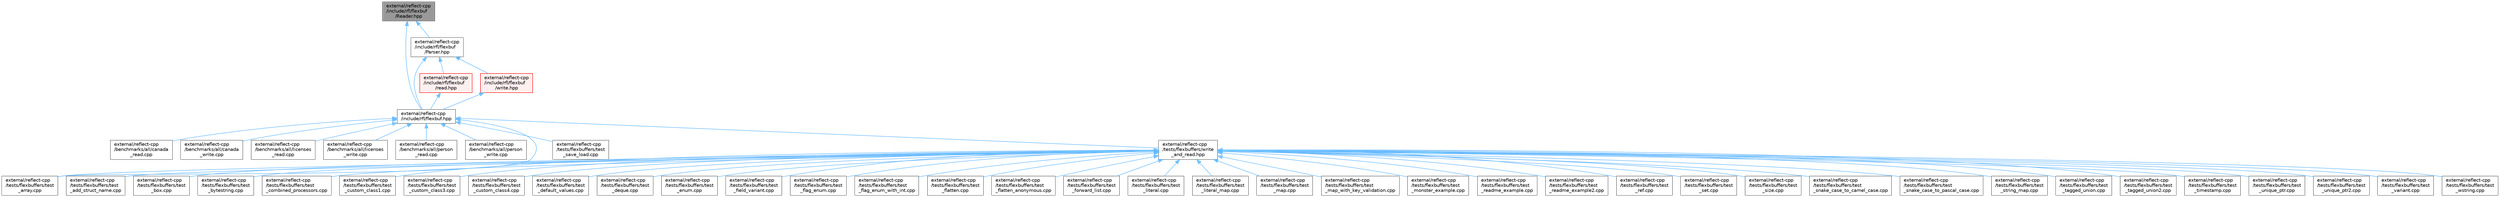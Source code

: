 digraph "external/reflect-cpp/include/rfl/flexbuf/Reader.hpp"
{
 // LATEX_PDF_SIZE
  bgcolor="transparent";
  edge [fontname=Helvetica,fontsize=10,labelfontname=Helvetica,labelfontsize=10];
  node [fontname=Helvetica,fontsize=10,shape=box,height=0.2,width=0.4];
  Node1 [id="Node000001",label="external/reflect-cpp\l/include/rfl/flexbuf\l/Reader.hpp",height=0.2,width=0.4,color="gray40", fillcolor="grey60", style="filled", fontcolor="black",tooltip=" "];
  Node1 -> Node2 [id="edge54_Node000001_Node000002",dir="back",color="steelblue1",style="solid",tooltip=" "];
  Node2 [id="Node000002",label="external/reflect-cpp\l/include/rfl/flexbuf.hpp",height=0.2,width=0.4,color="grey40", fillcolor="white", style="filled",URL="$flexbuf_8hpp.html",tooltip=" "];
  Node2 -> Node3 [id="edge55_Node000002_Node000003",dir="back",color="steelblue1",style="solid",tooltip=" "];
  Node3 [id="Node000003",label="external/reflect-cpp\l/benchmarks/all/canada\l_read.cpp",height=0.2,width=0.4,color="grey40", fillcolor="white", style="filled",URL="$canada__read_8cpp.html",tooltip=" "];
  Node2 -> Node4 [id="edge56_Node000002_Node000004",dir="back",color="steelblue1",style="solid",tooltip=" "];
  Node4 [id="Node000004",label="external/reflect-cpp\l/benchmarks/all/canada\l_write.cpp",height=0.2,width=0.4,color="grey40", fillcolor="white", style="filled",URL="$canada__write_8cpp.html",tooltip=" "];
  Node2 -> Node5 [id="edge57_Node000002_Node000005",dir="back",color="steelblue1",style="solid",tooltip=" "];
  Node5 [id="Node000005",label="external/reflect-cpp\l/benchmarks/all/licenses\l_read.cpp",height=0.2,width=0.4,color="grey40", fillcolor="white", style="filled",URL="$licenses__read_8cpp.html",tooltip=" "];
  Node2 -> Node6 [id="edge58_Node000002_Node000006",dir="back",color="steelblue1",style="solid",tooltip=" "];
  Node6 [id="Node000006",label="external/reflect-cpp\l/benchmarks/all/licenses\l_write.cpp",height=0.2,width=0.4,color="grey40", fillcolor="white", style="filled",URL="$licenses__write_8cpp.html",tooltip=" "];
  Node2 -> Node7 [id="edge59_Node000002_Node000007",dir="back",color="steelblue1",style="solid",tooltip=" "];
  Node7 [id="Node000007",label="external/reflect-cpp\l/benchmarks/all/person\l_read.cpp",height=0.2,width=0.4,color="grey40", fillcolor="white", style="filled",URL="$person__read_8cpp.html",tooltip=" "];
  Node2 -> Node8 [id="edge60_Node000002_Node000008",dir="back",color="steelblue1",style="solid",tooltip=" "];
  Node8 [id="Node000008",label="external/reflect-cpp\l/benchmarks/all/person\l_write.cpp",height=0.2,width=0.4,color="grey40", fillcolor="white", style="filled",URL="$person__write_8cpp.html",tooltip=" "];
  Node2 -> Node9 [id="edge61_Node000002_Node000009",dir="back",color="steelblue1",style="solid",tooltip=" "];
  Node9 [id="Node000009",label="external/reflect-cpp\l/tests/flexbuffers/test\l_array.cpp",height=0.2,width=0.4,color="grey40", fillcolor="white", style="filled",URL="$flexbuffers_2test__array_8cpp.html",tooltip=" "];
  Node2 -> Node10 [id="edge62_Node000002_Node000010",dir="back",color="steelblue1",style="solid",tooltip=" "];
  Node10 [id="Node000010",label="external/reflect-cpp\l/tests/flexbuffers/test\l_save_load.cpp",height=0.2,width=0.4,color="grey40", fillcolor="white", style="filled",URL="$flexbuffers_2test__save__load_8cpp.html",tooltip=" "];
  Node2 -> Node11 [id="edge63_Node000002_Node000011",dir="back",color="steelblue1",style="solid",tooltip=" "];
  Node11 [id="Node000011",label="external/reflect-cpp\l/tests/flexbuffers/write\l_and_read.hpp",height=0.2,width=0.4,color="grey40", fillcolor="white", style="filled",URL="$flexbuffers_2write__and__read_8hpp.html",tooltip=" "];
  Node11 -> Node12 [id="edge64_Node000011_Node000012",dir="back",color="steelblue1",style="solid",tooltip=" "];
  Node12 [id="Node000012",label="external/reflect-cpp\l/tests/flexbuffers/test\l_add_struct_name.cpp",height=0.2,width=0.4,color="grey40", fillcolor="white", style="filled",URL="$flexbuffers_2test__add__struct__name_8cpp.html",tooltip=" "];
  Node11 -> Node9 [id="edge65_Node000011_Node000009",dir="back",color="steelblue1",style="solid",tooltip=" "];
  Node11 -> Node13 [id="edge66_Node000011_Node000013",dir="back",color="steelblue1",style="solid",tooltip=" "];
  Node13 [id="Node000013",label="external/reflect-cpp\l/tests/flexbuffers/test\l_box.cpp",height=0.2,width=0.4,color="grey40", fillcolor="white", style="filled",URL="$flexbuffers_2test__box_8cpp.html",tooltip=" "];
  Node11 -> Node14 [id="edge67_Node000011_Node000014",dir="back",color="steelblue1",style="solid",tooltip=" "];
  Node14 [id="Node000014",label="external/reflect-cpp\l/tests/flexbuffers/test\l_bytestring.cpp",height=0.2,width=0.4,color="grey40", fillcolor="white", style="filled",URL="$flexbuffers_2test__bytestring_8cpp.html",tooltip=" "];
  Node11 -> Node15 [id="edge68_Node000011_Node000015",dir="back",color="steelblue1",style="solid",tooltip=" "];
  Node15 [id="Node000015",label="external/reflect-cpp\l/tests/flexbuffers/test\l_combined_processors.cpp",height=0.2,width=0.4,color="grey40", fillcolor="white", style="filled",URL="$flexbuffers_2test__combined__processors_8cpp.html",tooltip=" "];
  Node11 -> Node16 [id="edge69_Node000011_Node000016",dir="back",color="steelblue1",style="solid",tooltip=" "];
  Node16 [id="Node000016",label="external/reflect-cpp\l/tests/flexbuffers/test\l_custom_class1.cpp",height=0.2,width=0.4,color="grey40", fillcolor="white", style="filled",URL="$flexbuffers_2test__custom__class1_8cpp.html",tooltip=" "];
  Node11 -> Node17 [id="edge70_Node000011_Node000017",dir="back",color="steelblue1",style="solid",tooltip=" "];
  Node17 [id="Node000017",label="external/reflect-cpp\l/tests/flexbuffers/test\l_custom_class3.cpp",height=0.2,width=0.4,color="grey40", fillcolor="white", style="filled",URL="$flexbuffers_2test__custom__class3_8cpp.html",tooltip=" "];
  Node11 -> Node18 [id="edge71_Node000011_Node000018",dir="back",color="steelblue1",style="solid",tooltip=" "];
  Node18 [id="Node000018",label="external/reflect-cpp\l/tests/flexbuffers/test\l_custom_class4.cpp",height=0.2,width=0.4,color="grey40", fillcolor="white", style="filled",URL="$flexbuffers_2test__custom__class4_8cpp.html",tooltip=" "];
  Node11 -> Node19 [id="edge72_Node000011_Node000019",dir="back",color="steelblue1",style="solid",tooltip=" "];
  Node19 [id="Node000019",label="external/reflect-cpp\l/tests/flexbuffers/test\l_default_values.cpp",height=0.2,width=0.4,color="grey40", fillcolor="white", style="filled",URL="$flexbuffers_2test__default__values_8cpp.html",tooltip=" "];
  Node11 -> Node20 [id="edge73_Node000011_Node000020",dir="back",color="steelblue1",style="solid",tooltip=" "];
  Node20 [id="Node000020",label="external/reflect-cpp\l/tests/flexbuffers/test\l_deque.cpp",height=0.2,width=0.4,color="grey40", fillcolor="white", style="filled",URL="$flexbuffers_2test__deque_8cpp.html",tooltip=" "];
  Node11 -> Node21 [id="edge74_Node000011_Node000021",dir="back",color="steelblue1",style="solid",tooltip=" "];
  Node21 [id="Node000021",label="external/reflect-cpp\l/tests/flexbuffers/test\l_enum.cpp",height=0.2,width=0.4,color="grey40", fillcolor="white", style="filled",URL="$flexbuffers_2test__enum_8cpp.html",tooltip=" "];
  Node11 -> Node22 [id="edge75_Node000011_Node000022",dir="back",color="steelblue1",style="solid",tooltip=" "];
  Node22 [id="Node000022",label="external/reflect-cpp\l/tests/flexbuffers/test\l_field_variant.cpp",height=0.2,width=0.4,color="grey40", fillcolor="white", style="filled",URL="$flexbuffers_2test__field__variant_8cpp.html",tooltip=" "];
  Node11 -> Node23 [id="edge76_Node000011_Node000023",dir="back",color="steelblue1",style="solid",tooltip=" "];
  Node23 [id="Node000023",label="external/reflect-cpp\l/tests/flexbuffers/test\l_flag_enum.cpp",height=0.2,width=0.4,color="grey40", fillcolor="white", style="filled",URL="$flexbuffers_2test__flag__enum_8cpp.html",tooltip=" "];
  Node11 -> Node24 [id="edge77_Node000011_Node000024",dir="back",color="steelblue1",style="solid",tooltip=" "];
  Node24 [id="Node000024",label="external/reflect-cpp\l/tests/flexbuffers/test\l_flag_enum_with_int.cpp",height=0.2,width=0.4,color="grey40", fillcolor="white", style="filled",URL="$flexbuffers_2test__flag__enum__with__int_8cpp.html",tooltip=" "];
  Node11 -> Node25 [id="edge78_Node000011_Node000025",dir="back",color="steelblue1",style="solid",tooltip=" "];
  Node25 [id="Node000025",label="external/reflect-cpp\l/tests/flexbuffers/test\l_flatten.cpp",height=0.2,width=0.4,color="grey40", fillcolor="white", style="filled",URL="$flexbuffers_2test__flatten_8cpp.html",tooltip=" "];
  Node11 -> Node26 [id="edge79_Node000011_Node000026",dir="back",color="steelblue1",style="solid",tooltip=" "];
  Node26 [id="Node000026",label="external/reflect-cpp\l/tests/flexbuffers/test\l_flatten_anonymous.cpp",height=0.2,width=0.4,color="grey40", fillcolor="white", style="filled",URL="$flexbuffers_2test__flatten__anonymous_8cpp.html",tooltip=" "];
  Node11 -> Node27 [id="edge80_Node000011_Node000027",dir="back",color="steelblue1",style="solid",tooltip=" "];
  Node27 [id="Node000027",label="external/reflect-cpp\l/tests/flexbuffers/test\l_forward_list.cpp",height=0.2,width=0.4,color="grey40", fillcolor="white", style="filled",URL="$flexbuffers_2test__forward__list_8cpp.html",tooltip=" "];
  Node11 -> Node28 [id="edge81_Node000011_Node000028",dir="back",color="steelblue1",style="solid",tooltip=" "];
  Node28 [id="Node000028",label="external/reflect-cpp\l/tests/flexbuffers/test\l_literal.cpp",height=0.2,width=0.4,color="grey40", fillcolor="white", style="filled",URL="$flexbuffers_2test__literal_8cpp.html",tooltip=" "];
  Node11 -> Node29 [id="edge82_Node000011_Node000029",dir="back",color="steelblue1",style="solid",tooltip=" "];
  Node29 [id="Node000029",label="external/reflect-cpp\l/tests/flexbuffers/test\l_literal_map.cpp",height=0.2,width=0.4,color="grey40", fillcolor="white", style="filled",URL="$flexbuffers_2test__literal__map_8cpp.html",tooltip=" "];
  Node11 -> Node30 [id="edge83_Node000011_Node000030",dir="back",color="steelblue1",style="solid",tooltip=" "];
  Node30 [id="Node000030",label="external/reflect-cpp\l/tests/flexbuffers/test\l_map.cpp",height=0.2,width=0.4,color="grey40", fillcolor="white", style="filled",URL="$flexbuffers_2test__map_8cpp.html",tooltip=" "];
  Node11 -> Node31 [id="edge84_Node000011_Node000031",dir="back",color="steelblue1",style="solid",tooltip=" "];
  Node31 [id="Node000031",label="external/reflect-cpp\l/tests/flexbuffers/test\l_map_with_key_validation.cpp",height=0.2,width=0.4,color="grey40", fillcolor="white", style="filled",URL="$flexbuffers_2test__map__with__key__validation_8cpp.html",tooltip=" "];
  Node11 -> Node32 [id="edge85_Node000011_Node000032",dir="back",color="steelblue1",style="solid",tooltip=" "];
  Node32 [id="Node000032",label="external/reflect-cpp\l/tests/flexbuffers/test\l_monster_example.cpp",height=0.2,width=0.4,color="grey40", fillcolor="white", style="filled",URL="$flexbuffers_2test__monster__example_8cpp.html",tooltip=" "];
  Node11 -> Node33 [id="edge86_Node000011_Node000033",dir="back",color="steelblue1",style="solid",tooltip=" "];
  Node33 [id="Node000033",label="external/reflect-cpp\l/tests/flexbuffers/test\l_readme_example.cpp",height=0.2,width=0.4,color="grey40", fillcolor="white", style="filled",URL="$flexbuffers_2test__readme__example_8cpp.html",tooltip=" "];
  Node11 -> Node34 [id="edge87_Node000011_Node000034",dir="back",color="steelblue1",style="solid",tooltip=" "];
  Node34 [id="Node000034",label="external/reflect-cpp\l/tests/flexbuffers/test\l_readme_example2.cpp",height=0.2,width=0.4,color="grey40", fillcolor="white", style="filled",URL="$flexbuffers_2test__readme__example2_8cpp.html",tooltip=" "];
  Node11 -> Node35 [id="edge88_Node000011_Node000035",dir="back",color="steelblue1",style="solid",tooltip=" "];
  Node35 [id="Node000035",label="external/reflect-cpp\l/tests/flexbuffers/test\l_ref.cpp",height=0.2,width=0.4,color="grey40", fillcolor="white", style="filled",URL="$flexbuffers_2test__ref_8cpp.html",tooltip=" "];
  Node11 -> Node36 [id="edge89_Node000011_Node000036",dir="back",color="steelblue1",style="solid",tooltip=" "];
  Node36 [id="Node000036",label="external/reflect-cpp\l/tests/flexbuffers/test\l_set.cpp",height=0.2,width=0.4,color="grey40", fillcolor="white", style="filled",URL="$flexbuffers_2test__set_8cpp.html",tooltip=" "];
  Node11 -> Node37 [id="edge90_Node000011_Node000037",dir="back",color="steelblue1",style="solid",tooltip=" "];
  Node37 [id="Node000037",label="external/reflect-cpp\l/tests/flexbuffers/test\l_size.cpp",height=0.2,width=0.4,color="grey40", fillcolor="white", style="filled",URL="$flexbuffers_2test__size_8cpp.html",tooltip=" "];
  Node11 -> Node38 [id="edge91_Node000011_Node000038",dir="back",color="steelblue1",style="solid",tooltip=" "];
  Node38 [id="Node000038",label="external/reflect-cpp\l/tests/flexbuffers/test\l_snake_case_to_camel_case.cpp",height=0.2,width=0.4,color="grey40", fillcolor="white", style="filled",URL="$flexbuffers_2test__snake__case__to__camel__case_8cpp.html",tooltip=" "];
  Node11 -> Node39 [id="edge92_Node000011_Node000039",dir="back",color="steelblue1",style="solid",tooltip=" "];
  Node39 [id="Node000039",label="external/reflect-cpp\l/tests/flexbuffers/test\l_snake_case_to_pascal_case.cpp",height=0.2,width=0.4,color="grey40", fillcolor="white", style="filled",URL="$flexbuffers_2test__snake__case__to__pascal__case_8cpp.html",tooltip=" "];
  Node11 -> Node40 [id="edge93_Node000011_Node000040",dir="back",color="steelblue1",style="solid",tooltip=" "];
  Node40 [id="Node000040",label="external/reflect-cpp\l/tests/flexbuffers/test\l_string_map.cpp",height=0.2,width=0.4,color="grey40", fillcolor="white", style="filled",URL="$flexbuffers_2test__string__map_8cpp.html",tooltip=" "];
  Node11 -> Node41 [id="edge94_Node000011_Node000041",dir="back",color="steelblue1",style="solid",tooltip=" "];
  Node41 [id="Node000041",label="external/reflect-cpp\l/tests/flexbuffers/test\l_tagged_union.cpp",height=0.2,width=0.4,color="grey40", fillcolor="white", style="filled",URL="$flexbuffers_2test__tagged__union_8cpp.html",tooltip=" "];
  Node11 -> Node42 [id="edge95_Node000011_Node000042",dir="back",color="steelblue1",style="solid",tooltip=" "];
  Node42 [id="Node000042",label="external/reflect-cpp\l/tests/flexbuffers/test\l_tagged_union2.cpp",height=0.2,width=0.4,color="grey40", fillcolor="white", style="filled",URL="$flexbuffers_2test__tagged__union2_8cpp.html",tooltip=" "];
  Node11 -> Node43 [id="edge96_Node000011_Node000043",dir="back",color="steelblue1",style="solid",tooltip=" "];
  Node43 [id="Node000043",label="external/reflect-cpp\l/tests/flexbuffers/test\l_timestamp.cpp",height=0.2,width=0.4,color="grey40", fillcolor="white", style="filled",URL="$flexbuffers_2test__timestamp_8cpp.html",tooltip=" "];
  Node11 -> Node44 [id="edge97_Node000011_Node000044",dir="back",color="steelblue1",style="solid",tooltip=" "];
  Node44 [id="Node000044",label="external/reflect-cpp\l/tests/flexbuffers/test\l_unique_ptr.cpp",height=0.2,width=0.4,color="grey40", fillcolor="white", style="filled",URL="$flexbuffers_2test__unique__ptr_8cpp.html",tooltip=" "];
  Node11 -> Node45 [id="edge98_Node000011_Node000045",dir="back",color="steelblue1",style="solid",tooltip=" "];
  Node45 [id="Node000045",label="external/reflect-cpp\l/tests/flexbuffers/test\l_unique_ptr2.cpp",height=0.2,width=0.4,color="grey40", fillcolor="white", style="filled",URL="$flexbuffers_2test__unique__ptr2_8cpp.html",tooltip=" "];
  Node11 -> Node46 [id="edge99_Node000011_Node000046",dir="back",color="steelblue1",style="solid",tooltip=" "];
  Node46 [id="Node000046",label="external/reflect-cpp\l/tests/flexbuffers/test\l_variant.cpp",height=0.2,width=0.4,color="grey40", fillcolor="white", style="filled",URL="$flexbuffers_2test__variant_8cpp.html",tooltip=" "];
  Node11 -> Node47 [id="edge100_Node000011_Node000047",dir="back",color="steelblue1",style="solid",tooltip=" "];
  Node47 [id="Node000047",label="external/reflect-cpp\l/tests/flexbuffers/test\l_wstring.cpp",height=0.2,width=0.4,color="grey40", fillcolor="white", style="filled",URL="$flexbuffers_2test__wstring_8cpp.html",tooltip=" "];
  Node1 -> Node48 [id="edge101_Node000001_Node000048",dir="back",color="steelblue1",style="solid",tooltip=" "];
  Node48 [id="Node000048",label="external/reflect-cpp\l/include/rfl/flexbuf\l/Parser.hpp",height=0.2,width=0.4,color="grey40", fillcolor="white", style="filled",URL="$flexbuf_2_parser_8hpp.html",tooltip=" "];
  Node48 -> Node2 [id="edge102_Node000048_Node000002",dir="back",color="steelblue1",style="solid",tooltip=" "];
  Node48 -> Node49 [id="edge103_Node000048_Node000049",dir="back",color="steelblue1",style="solid",tooltip=" "];
  Node49 [id="Node000049",label="external/reflect-cpp\l/include/rfl/flexbuf\l/read.hpp",height=0.2,width=0.4,color="red", fillcolor="#FFF0F0", style="filled",URL="$flexbuf_2read_8hpp.html",tooltip=" "];
  Node49 -> Node2 [id="edge104_Node000049_Node000002",dir="back",color="steelblue1",style="solid",tooltip=" "];
  Node48 -> Node51 [id="edge105_Node000048_Node000051",dir="back",color="steelblue1",style="solid",tooltip=" "];
  Node51 [id="Node000051",label="external/reflect-cpp\l/include/rfl/flexbuf\l/write.hpp",height=0.2,width=0.4,color="red", fillcolor="#FFF0F0", style="filled",URL="$flexbuf_2write_8hpp.html",tooltip=" "];
  Node51 -> Node2 [id="edge106_Node000051_Node000002",dir="back",color="steelblue1",style="solid",tooltip=" "];
}
